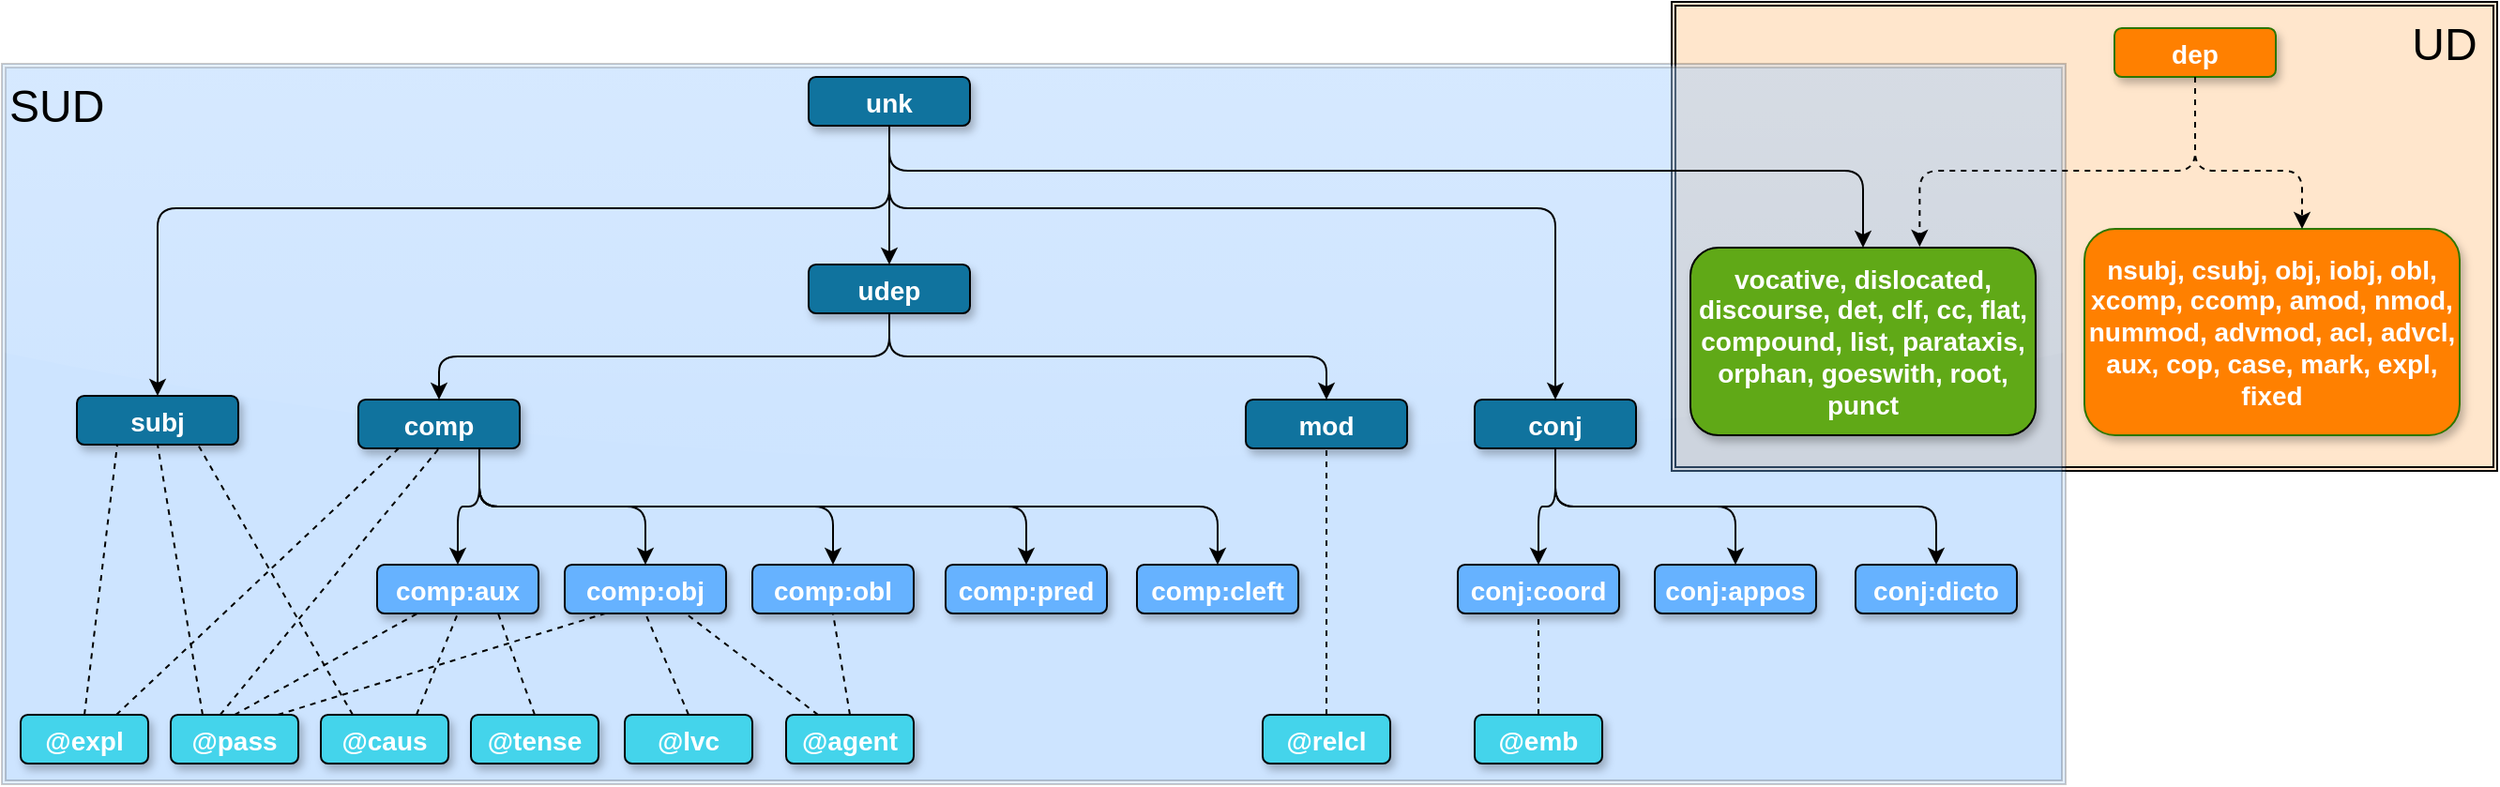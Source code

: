 <mxfile version="22.1.11" type="device">
  <diagram name="Page-1" id="97916047-d0de-89f5-080d-49f4d83e522f">
    <mxGraphModel dx="2129" dy="825" grid="1" gridSize="10" guides="1" tooltips="1" connect="1" arrows="1" fold="1" page="1" pageScale="1.5" pageWidth="1169" pageHeight="827" background="#ffffff" math="0" shadow="0">
      <root>
        <mxCell id="0" />
        <mxCell id="1" parent="0" />
        <mxCell id="BJafYr8KW9FpYlb-_F6j-114" value="UD&amp;nbsp;" style="shape=ext;double=1;rounded=0;whiteSpace=wrap;html=1;strokeColor=#000000;fillColor=#FFE6CC;gradientColor=none;align=right;labelPosition=center;verticalLabelPosition=middle;verticalAlign=top;horizontal=1;fontSize=24;glass=0;" parent="1" vertex="1">
          <mxGeometry x="1090" y="180" width="440" height="250" as="geometry" />
        </mxCell>
        <mxCell id="BJafYr8KW9FpYlb-_F6j-113" value="&lt;div style=&quot;text-align: left; font-size: 24px;&quot;&gt;&lt;span style=&quot;font-size: 24px;&quot;&gt;SUD&lt;/span&gt;&lt;/div&gt;&lt;div style=&quot;text-align: left; font-size: 24px;&quot;&gt;&lt;/div&gt;" style="shape=ext;double=1;rounded=0;whiteSpace=wrap;html=1;strokeColor=#000000;fillColor=#75B6FF;opacity=20;glass=1;comic=0;shadow=0;align=left;verticalAlign=top;fontSize=24;" parent="1" vertex="1">
          <mxGeometry x="200" y="213" width="1100" height="384" as="geometry" />
        </mxCell>
        <mxCell id="2" value="unk" style="rounded=1;fillColor=#10739E;strokeColor=#000000;shadow=1;gradientColor=none;fontStyle=1;fontColor=#FFFFFF;fontSize=14;" parent="1" vertex="1">
          <mxGeometry x="630" y="220" width="86" height="26" as="geometry" />
        </mxCell>
        <mxCell id="BJafYr8KW9FpYlb-_F6j-58" value="subj" style="rounded=1;fillColor=#10739E;strokeColor=#000000;shadow=1;gradientColor=none;fontStyle=1;fontColor=#FFFFFF;fontSize=14;" parent="1" vertex="1">
          <mxGeometry x="240" y="390" width="86" height="26" as="geometry" />
        </mxCell>
        <mxCell id="BJafYr8KW9FpYlb-_F6j-59" value="udep" style="rounded=1;fillColor=#10739E;strokeColor=#000000;shadow=1;gradientColor=none;fontStyle=1;fontColor=#FFFFFF;fontSize=14;" parent="1" vertex="1">
          <mxGeometry x="630" y="320" width="86" height="26" as="geometry" />
        </mxCell>
        <mxCell id="BJafYr8KW9FpYlb-_F6j-60" value="" style="endArrow=classic;html=1;entryX=0.5;entryY=0;entryDx=0;entryDy=0;edgeStyle=orthogonalEdgeStyle;exitX=0.5;exitY=1;exitDx=0;exitDy=0;" parent="1" source="2" target="BJafYr8KW9FpYlb-_F6j-59" edge="1">
          <mxGeometry width="50" height="50" relative="1" as="geometry">
            <mxPoint x="719" y="280" as="sourcePoint" />
            <mxPoint x="567" y="324" as="targetPoint" />
            <Array as="points">
              <mxPoint x="673" y="310" />
              <mxPoint x="673" y="310" />
            </Array>
          </mxGeometry>
        </mxCell>
        <mxCell id="BJafYr8KW9FpYlb-_F6j-69" value="comp" style="rounded=1;fillColor=#10739E;strokeColor=#000000;shadow=1;gradientColor=none;fontStyle=1;fontColor=#FFFFFF;fontSize=14;" parent="1" vertex="1">
          <mxGeometry x="390" y="392" width="86" height="26" as="geometry" />
        </mxCell>
        <mxCell id="BJafYr8KW9FpYlb-_F6j-73" value="mod" style="rounded=1;fillColor=#10739E;strokeColor=#000000;shadow=1;gradientColor=none;fontStyle=1;fontColor=#FFFFFF;fontSize=14;" parent="1" vertex="1">
          <mxGeometry x="863" y="392" width="86" height="26" as="geometry" />
        </mxCell>
        <mxCell id="BJafYr8KW9FpYlb-_F6j-75" value="vocative, dislocated, discourse, det, clf, cc, flat, compound, list, parataxis, orphan, goeswith, root, punct" style="rounded=1;fillColor=#60a917;strokeColor=#000000;shadow=1;fontStyle=1;fontColor=#ffffff;fontSize=14;whiteSpace=wrap;" parent="1" vertex="1">
          <mxGeometry x="1100" y="311" width="184" height="100" as="geometry" />
        </mxCell>
        <mxCell id="BJafYr8KW9FpYlb-_F6j-76" value="dep" style="rounded=1;fillColor=#FF8000;strokeColor=#2D7600;shadow=1;fontStyle=1;fontColor=#ffffff;fontSize=14;" parent="1" vertex="1">
          <mxGeometry x="1326" y="194" width="86" height="26" as="geometry" />
        </mxCell>
        <mxCell id="BJafYr8KW9FpYlb-_F6j-81" value="" style="endArrow=classic;html=1;exitX=0.5;exitY=1;exitDx=0;exitDy=0;entryX=0.5;entryY=0;entryDx=0;entryDy=0;edgeStyle=orthogonalEdgeStyle;" parent="1" source="BJafYr8KW9FpYlb-_F6j-59" target="BJafYr8KW9FpYlb-_F6j-69" edge="1">
          <mxGeometry width="50" height="50" relative="1" as="geometry">
            <mxPoint x="407" y="510" as="sourcePoint" />
            <mxPoint x="457" y="460" as="targetPoint" />
          </mxGeometry>
        </mxCell>
        <mxCell id="BJafYr8KW9FpYlb-_F6j-82" value="" style="endArrow=classic;html=1;exitX=0.5;exitY=1;exitDx=0;exitDy=0;entryX=0.5;entryY=0;entryDx=0;entryDy=0;edgeStyle=orthogonalEdgeStyle;" parent="1" source="BJafYr8KW9FpYlb-_F6j-59" target="BJafYr8KW9FpYlb-_F6j-73" edge="1">
          <mxGeometry width="50" height="50" relative="1" as="geometry">
            <mxPoint x="407" y="510" as="sourcePoint" />
            <mxPoint x="457" y="460" as="targetPoint" />
          </mxGeometry>
        </mxCell>
        <mxCell id="BJafYr8KW9FpYlb-_F6j-83" value="comp:obl" style="rounded=1;fillColor=#66B2FF;strokeColor=#000000;shadow=1;gradientColor=none;fontStyle=1;fontColor=#FFFFFF;fontSize=14;" parent="1" vertex="1">
          <mxGeometry x="600" y="480" width="86" height="26" as="geometry" />
        </mxCell>
        <mxCell id="BJafYr8KW9FpYlb-_F6j-85" value="comp:pred" style="rounded=1;fillColor=#66B2FF;strokeColor=#000000;shadow=1;gradientColor=none;fontStyle=1;fontColor=#FFFFFF;fontSize=14;" parent="1" vertex="1">
          <mxGeometry x="703" y="480" width="86" height="26" as="geometry" />
        </mxCell>
        <mxCell id="BJafYr8KW9FpYlb-_F6j-86" value="comp:cleft" style="rounded=1;fillColor=#66B2FF;strokeColor=#000000;shadow=1;gradientColor=none;fontStyle=1;fontColor=#FFFFFF;fontSize=14;" parent="1" vertex="1">
          <mxGeometry x="805" y="480" width="86" height="26" as="geometry" />
        </mxCell>
        <mxCell id="BJafYr8KW9FpYlb-_F6j-88" value="@agent" style="rounded=1;fillColor=#44D4EB;strokeColor=#000000;shadow=1;gradientColor=none;fontStyle=1;fontColor=#FFFFFF;fontSize=14;" parent="1" vertex="1">
          <mxGeometry x="618" y="560" width="68" height="26" as="geometry" />
        </mxCell>
        <mxCell id="BJafYr8KW9FpYlb-_F6j-89" value="@lvc" style="rounded=1;fillColor=#44D4EB;strokeColor=#000000;shadow=1;gradientColor=none;fontStyle=1;fontColor=#FFFFFF;fontSize=14;" parent="1" vertex="1">
          <mxGeometry x="532" y="560" width="68" height="26" as="geometry" />
        </mxCell>
        <mxCell id="BJafYr8KW9FpYlb-_F6j-96" value="nsubj, csubj, obj, iobj, obl, xcomp, ccomp, amod, nmod, nummod, advmod, acl, advcl, aux, cop, case, mark, expl, fixed" style="rounded=1;fillColor=#FF8000;strokeColor=#2D7600;shadow=1;fontStyle=1;fontColor=#ffffff;fontSize=14;whiteSpace=wrap;" parent="1" vertex="1">
          <mxGeometry x="1310" y="301" width="200" height="110" as="geometry" />
        </mxCell>
        <mxCell id="BJafYr8KW9FpYlb-_F6j-103" value="" style="endArrow=classic;html=1;exitX=0.75;exitY=1;exitDx=0;exitDy=0;entryX=0.5;entryY=0;entryDx=0;entryDy=0;edgeStyle=orthogonalEdgeStyle;" parent="1" source="BJafYr8KW9FpYlb-_F6j-69" target="BJafYr8KW9FpYlb-_F6j-86" edge="1">
          <mxGeometry width="50" height="50" relative="1" as="geometry">
            <mxPoint x="402" y="660" as="sourcePoint" />
            <mxPoint x="452" y="610" as="targetPoint" />
          </mxGeometry>
        </mxCell>
        <mxCell id="BJafYr8KW9FpYlb-_F6j-104" value="" style="endArrow=classic;html=1;exitX=0.75;exitY=1;exitDx=0;exitDy=0;entryX=0.5;entryY=0;entryDx=0;entryDy=0;edgeStyle=orthogonalEdgeStyle;" parent="1" source="BJafYr8KW9FpYlb-_F6j-69" target="BJafYr8KW9FpYlb-_F6j-85" edge="1">
          <mxGeometry width="50" height="50" relative="1" as="geometry">
            <mxPoint x="649" y="436" as="sourcePoint" />
            <mxPoint x="500" y="490" as="targetPoint" />
          </mxGeometry>
        </mxCell>
        <mxCell id="BJafYr8KW9FpYlb-_F6j-105" value="" style="endArrow=classic;html=1;exitX=0.75;exitY=1;exitDx=0;exitDy=0;entryX=0.5;entryY=0;entryDx=0;entryDy=0;edgeStyle=orthogonalEdgeStyle;" parent="1" source="BJafYr8KW9FpYlb-_F6j-69" target="BJafYr8KW9FpYlb-_F6j-83" edge="1">
          <mxGeometry width="50" height="50" relative="1" as="geometry">
            <mxPoint x="524" y="446" as="sourcePoint" />
            <mxPoint x="375" y="500" as="targetPoint" />
          </mxGeometry>
        </mxCell>
        <mxCell id="BJafYr8KW9FpYlb-_F6j-107" value="" style="endArrow=classic;html=1;exitX=0.5;exitY=1;exitDx=0;exitDy=0;edgeStyle=orthogonalEdgeStyle;entryX=0.5;entryY=0;entryDx=0;entryDy=0;" parent="1" source="2" target="BJafYr8KW9FpYlb-_F6j-75" edge="1">
          <mxGeometry width="50" height="50" relative="1" as="geometry">
            <mxPoint x="710" y="786" as="sourcePoint" />
            <mxPoint x="960" y="840" as="targetPoint" />
            <Array as="points">
              <mxPoint x="673" y="270" />
              <mxPoint x="1192" y="270" />
            </Array>
          </mxGeometry>
        </mxCell>
        <mxCell id="BJafYr8KW9FpYlb-_F6j-109" value="" style="endArrow=classic;html=1;entryX=0.577;entryY=-0.005;entryDx=0;entryDy=0;exitX=0.5;exitY=1;exitDx=0;exitDy=0;edgeStyle=orthogonalEdgeStyle;entryPerimeter=0;dashed=1;" parent="1" source="BJafYr8KW9FpYlb-_F6j-76" edge="1">
          <mxGeometry width="50" height="50" relative="1" as="geometry">
            <mxPoint x="597" y="1260" as="sourcePoint" />
            <mxPoint x="1222.168" y="310.5" as="targetPoint" />
            <Array as="points">
              <mxPoint x="1369" y="270" />
              <mxPoint x="1222" y="270" />
            </Array>
          </mxGeometry>
        </mxCell>
        <mxCell id="BJafYr8KW9FpYlb-_F6j-110" value="" style="endArrow=classic;html=1;exitX=0.5;exitY=1;exitDx=0;exitDy=0;entryX=0.5;entryY=0;entryDx=0;entryDy=0;edgeStyle=orthogonalEdgeStyle;dashed=1;" parent="1" source="BJafYr8KW9FpYlb-_F6j-76" edge="1">
          <mxGeometry width="50" height="50" relative="1" as="geometry">
            <mxPoint x="662" y="966" as="sourcePoint" />
            <mxPoint x="1426" y="301" as="targetPoint" />
            <Array as="points">
              <mxPoint x="1369" y="270" />
              <mxPoint x="1426" y="270" />
            </Array>
          </mxGeometry>
        </mxCell>
        <mxCell id="BJafYr8KW9FpYlb-_F6j-121" value="" style="endArrow=none;dashed=1;html=1;fontSize=24;entryX=0.75;entryY=1;entryDx=0;entryDy=0;exitX=0.25;exitY=0;exitDx=0;exitDy=0;" parent="1" source="BJafYr8KW9FpYlb-_F6j-88" target="IAI4g1nx9SuZOf9ugotO-2" edge="1">
          <mxGeometry width="50" height="50" relative="1" as="geometry">
            <mxPoint x="390" y="570" as="sourcePoint" />
            <mxPoint x="500" y="516" as="targetPoint" />
          </mxGeometry>
        </mxCell>
        <mxCell id="BJafYr8KW9FpYlb-_F6j-122" value="" style="endArrow=none;dashed=1;html=1;fontSize=24;exitX=0.5;exitY=0;exitDx=0;exitDy=0;entryX=0.5;entryY=1;entryDx=0;entryDy=0;" parent="1" source="BJafYr8KW9FpYlb-_F6j-89" target="IAI4g1nx9SuZOf9ugotO-2" edge="1">
          <mxGeometry width="50" height="50" relative="1" as="geometry">
            <mxPoint x="590" y="561" as="sourcePoint" />
            <mxPoint x="590" y="506" as="targetPoint" />
          </mxGeometry>
        </mxCell>
        <mxCell id="BJafYr8KW9FpYlb-_F6j-124" value="" style="endArrow=none;dashed=1;html=1;fontSize=24;exitX=0.5;exitY=0;exitDx=0;exitDy=0;entryX=0.5;entryY=1;entryDx=0;entryDy=0;" parent="1" source="BJafYr8KW9FpYlb-_F6j-88" target="BJafYr8KW9FpYlb-_F6j-83" edge="1">
          <mxGeometry width="50" height="50" relative="1" as="geometry">
            <mxPoint x="420" y="600" as="sourcePoint" />
            <mxPoint x="706" y="509" as="targetPoint" />
          </mxGeometry>
        </mxCell>
        <mxCell id="DW7-9-Qvu8CODxxC_WRJ-2" value="@pass" style="rounded=1;fillColor=#44D4EB;strokeColor=#000000;shadow=1;gradientColor=none;fontStyle=1;fontColor=#FFFFFF;fontSize=14;" parent="1" vertex="1">
          <mxGeometry x="290" y="560" width="68" height="26" as="geometry" />
        </mxCell>
        <mxCell id="DW7-9-Qvu8CODxxC_WRJ-3" value="@caus" style="rounded=1;fillColor=#44D4EB;strokeColor=#000000;shadow=1;gradientColor=none;fontStyle=1;fontColor=#FFFFFF;fontSize=14;" parent="1" vertex="1">
          <mxGeometry x="370" y="560" width="68" height="26" as="geometry" />
        </mxCell>
        <mxCell id="DW7-9-Qvu8CODxxC_WRJ-5" value="" style="endArrow=none;dashed=1;html=1;fontSize=24;entryX=0.25;entryY=1;entryDx=0;entryDy=0;exitX=0.5;exitY=0;exitDx=0;exitDy=0;" parent="1" source="DW7-9-Qvu8CODxxC_WRJ-2" target="oS7zL3N4X74ooPgfppgv-4" edge="1">
          <mxGeometry width="50" height="50" relative="1" as="geometry">
            <mxPoint x="590" y="570" as="sourcePoint" />
            <mxPoint x="516" y="515" as="targetPoint" />
          </mxGeometry>
        </mxCell>
        <mxCell id="DW7-9-Qvu8CODxxC_WRJ-6" value="" style="endArrow=none;dashed=1;html=1;fontSize=24;entryX=0.5;entryY=1;entryDx=0;entryDy=0;exitX=0.75;exitY=0;exitDx=0;exitDy=0;" parent="1" source="DW7-9-Qvu8CODxxC_WRJ-3" target="oS7zL3N4X74ooPgfppgv-4" edge="1">
          <mxGeometry width="50" height="50" relative="1" as="geometry">
            <mxPoint x="704" y="570" as="sourcePoint" />
            <mxPoint x="699" y="516" as="targetPoint" />
          </mxGeometry>
        </mxCell>
        <mxCell id="oS7zL3N4X74ooPgfppgv-4" value="comp:aux" style="rounded=1;fillColor=#66B2FF;strokeColor=#000000;shadow=1;gradientColor=none;fontStyle=1;fontColor=#FFFFFF;fontSize=14;" parent="1" vertex="1">
          <mxGeometry x="400" y="480" width="86" height="26" as="geometry" />
        </mxCell>
        <mxCell id="oS7zL3N4X74ooPgfppgv-5" value="" style="endArrow=classic;html=1;exitX=0.75;exitY=1;exitDx=0;exitDy=0;entryX=0.5;entryY=0;entryDx=0;entryDy=0;edgeStyle=orthogonalEdgeStyle;" parent="1" source="BJafYr8KW9FpYlb-_F6j-69" target="oS7zL3N4X74ooPgfppgv-4" edge="1">
          <mxGeometry width="50" height="50" relative="1" as="geometry">
            <mxPoint x="702" y="436" as="sourcePoint" />
            <mxPoint x="752" y="490" as="targetPoint" />
          </mxGeometry>
        </mxCell>
        <mxCell id="IAI4g1nx9SuZOf9ugotO-2" value="comp:obj" style="rounded=1;fillColor=#66B2FF;strokeColor=#000000;shadow=1;gradientColor=none;fontStyle=1;fontColor=#FFFFFF;fontSize=14;" parent="1" vertex="1">
          <mxGeometry x="500" y="480" width="86" height="26" as="geometry" />
        </mxCell>
        <mxCell id="IAI4g1nx9SuZOf9ugotO-3" value="" style="endArrow=classic;html=1;entryX=0.5;entryY=0;entryDx=0;entryDy=0;edgeStyle=orthogonalEdgeStyle;exitX=0.75;exitY=1;exitDx=0;exitDy=0;" parent="1" source="BJafYr8KW9FpYlb-_F6j-69" target="IAI4g1nx9SuZOf9ugotO-2" edge="1">
          <mxGeometry width="50" height="50" relative="1" as="geometry">
            <mxPoint x="649" y="436" as="sourcePoint" />
            <mxPoint x="804" y="490" as="targetPoint" />
          </mxGeometry>
        </mxCell>
        <mxCell id="tlhwlNTokf7HbB25t9GN-3" value="@relcl" style="rounded=1;fillColor=#44D4EB;strokeColor=#000000;shadow=1;gradientColor=none;fontStyle=1;fontColor=#FFFFFF;fontSize=14;" parent="1" vertex="1">
          <mxGeometry x="872" y="560" width="68" height="26" as="geometry" />
        </mxCell>
        <mxCell id="tlhwlNTokf7HbB25t9GN-7" value="" style="endArrow=none;dashed=1;html=1;entryX=0.5;entryY=1;entryDx=0;entryDy=0;exitX=0.5;exitY=0;exitDx=0;exitDy=0;" parent="1" source="tlhwlNTokf7HbB25t9GN-3" target="BJafYr8KW9FpYlb-_F6j-73" edge="1">
          <mxGeometry width="50" height="50" relative="1" as="geometry">
            <mxPoint x="257" y="550" as="sourcePoint" />
            <mxPoint x="237" y="630" as="targetPoint" />
          </mxGeometry>
        </mxCell>
        <mxCell id="tlhwlNTokf7HbB25t9GN-10" value="@tense" style="rounded=1;fillColor=#44D4EB;strokeColor=#000000;shadow=1;gradientColor=none;fontStyle=1;fontColor=#FFFFFF;fontSize=14;" parent="1" vertex="1">
          <mxGeometry x="450" y="560" width="68" height="26" as="geometry" />
        </mxCell>
        <mxCell id="tlhwlNTokf7HbB25t9GN-11" value="" style="endArrow=none;dashed=1;html=1;entryX=0.75;entryY=1;entryDx=0;entryDy=0;exitX=0.5;exitY=0;exitDx=0;exitDy=0;" parent="1" source="tlhwlNTokf7HbB25t9GN-10" target="oS7zL3N4X74ooPgfppgv-4" edge="1">
          <mxGeometry width="50" height="50" relative="1" as="geometry">
            <mxPoint x="210" y="680" as="sourcePoint" />
            <mxPoint x="260" y="630" as="targetPoint" />
          </mxGeometry>
        </mxCell>
        <mxCell id="031SFzblEUgfxwM-bGQQ-3" value="" style="endArrow=none;dashed=1;html=1;fontSize=24;entryX=0.25;entryY=1;entryDx=0;entryDy=0;exitX=0.84;exitY=0;exitDx=0;exitDy=0;exitPerimeter=0;" parent="1" source="DW7-9-Qvu8CODxxC_WRJ-2" target="IAI4g1nx9SuZOf9ugotO-2" edge="1">
          <mxGeometry width="50" height="50" relative="1" as="geometry">
            <mxPoint x="673" y="569" as="sourcePoint" />
            <mxPoint x="909" y="516" as="targetPoint" />
          </mxGeometry>
        </mxCell>
        <mxCell id="031SFzblEUgfxwM-bGQQ-5" value="" style="endArrow=none;dashed=1;html=1;fontSize=24;entryX=0.75;entryY=1;entryDx=0;entryDy=0;exitX=0.25;exitY=0;exitDx=0;exitDy=0;" parent="1" source="DW7-9-Qvu8CODxxC_WRJ-3" target="BJafYr8KW9FpYlb-_F6j-58" edge="1">
          <mxGeometry width="50" height="50" relative="1" as="geometry">
            <mxPoint x="1090" y="550" as="sourcePoint" />
            <mxPoint x="944" y="516" as="targetPoint" />
          </mxGeometry>
        </mxCell>
        <mxCell id="031SFzblEUgfxwM-bGQQ-6" value="" style="endArrow=none;dashed=1;html=1;fontSize=24;entryX=0.5;entryY=1;entryDx=0;entryDy=0;exitX=0.25;exitY=0;exitDx=0;exitDy=0;" parent="1" source="DW7-9-Qvu8CODxxC_WRJ-2" target="BJafYr8KW9FpYlb-_F6j-58" edge="1">
          <mxGeometry width="50" height="50" relative="1" as="geometry">
            <mxPoint x="331" y="560" as="sourcePoint" />
            <mxPoint x="1083" y="356" as="targetPoint" />
          </mxGeometry>
        </mxCell>
        <mxCell id="031SFzblEUgfxwM-bGQQ-7" value="@expl" style="rounded=1;fillColor=#44D4EB;strokeColor=#000000;shadow=1;gradientColor=none;fontStyle=1;fontColor=#FFFFFF;fontSize=14;" parent="1" vertex="1">
          <mxGeometry x="210" y="560" width="68" height="26" as="geometry" />
        </mxCell>
        <mxCell id="031SFzblEUgfxwM-bGQQ-8" value="" style="endArrow=none;dashed=1;html=1;fontSize=24;entryX=0.25;entryY=1;entryDx=0;entryDy=0;exitX=0.5;exitY=0;exitDx=0;exitDy=0;" parent="1" source="031SFzblEUgfxwM-bGQQ-7" target="BJafYr8KW9FpYlb-_F6j-58" edge="1">
          <mxGeometry width="50" height="50" relative="1" as="geometry">
            <mxPoint x="1100" y="567" as="sourcePoint" />
            <mxPoint x="1083" y="356" as="targetPoint" />
          </mxGeometry>
        </mxCell>
        <mxCell id="031SFzblEUgfxwM-bGQQ-9" value="" style="endArrow=none;dashed=1;html=1;fontSize=24;entryX=0.25;entryY=1;entryDx=0;entryDy=0;exitX=0.75;exitY=0;exitDx=0;exitDy=0;" parent="1" source="031SFzblEUgfxwM-bGQQ-7" target="BJafYr8KW9FpYlb-_F6j-69" edge="1">
          <mxGeometry width="50" height="50" relative="1" as="geometry">
            <mxPoint x="1174" y="570" as="sourcePoint" />
            <mxPoint x="1096" y="356" as="targetPoint" />
          </mxGeometry>
        </mxCell>
        <mxCell id="031SFzblEUgfxwM-bGQQ-10" value="" style="endArrow=none;dashed=1;html=1;fontSize=24;entryX=0.5;entryY=1;entryDx=0;entryDy=0;exitX=0.388;exitY=0;exitDx=0;exitDy=0;exitPerimeter=0;" parent="1" source="DW7-9-Qvu8CODxxC_WRJ-2" target="BJafYr8KW9FpYlb-_F6j-69" edge="1">
          <mxGeometry width="50" height="50" relative="1" as="geometry">
            <mxPoint x="1055" y="561" as="sourcePoint" />
            <mxPoint x="986" y="429" as="targetPoint" />
          </mxGeometry>
        </mxCell>
        <mxCell id="031SFzblEUgfxwM-bGQQ-12" value="" style="endArrow=classic;html=1;entryX=0.5;entryY=0;entryDx=0;entryDy=0;edgeStyle=orthogonalEdgeStyle;exitX=0.5;exitY=1;exitDx=0;exitDy=0;" parent="1" source="2" target="BJafYr8KW9FpYlb-_F6j-58" edge="1">
          <mxGeometry width="50" height="50" relative="1" as="geometry">
            <mxPoint x="620" y="276" as="sourcePoint" />
            <mxPoint x="577" y="330" as="targetPoint" />
            <Array as="points">
              <mxPoint x="673" y="290" />
              <mxPoint x="283" y="290" />
            </Array>
          </mxGeometry>
        </mxCell>
        <mxCell id="031SFzblEUgfxwM-bGQQ-13" value="conj" style="rounded=1;fillColor=#10739E;strokeColor=#000000;shadow=1;gradientColor=none;fontStyle=1;fontColor=#FFFFFF;fontSize=14;" parent="1" vertex="1">
          <mxGeometry x="985" y="392" width="86" height="26" as="geometry" />
        </mxCell>
        <mxCell id="031SFzblEUgfxwM-bGQQ-14" value="" style="endArrow=classic;html=1;edgeStyle=orthogonalEdgeStyle;exitX=0.5;exitY=1;exitDx=0;exitDy=0;entryX=0.5;entryY=0;entryDx=0;entryDy=0;" parent="1" source="2" target="031SFzblEUgfxwM-bGQQ-13" edge="1">
          <mxGeometry width="50" height="50" relative="1" as="geometry">
            <mxPoint x="620" y="276" as="sourcePoint" />
            <mxPoint x="214" y="360" as="targetPoint" />
            <Array as="points">
              <mxPoint x="673" y="290" />
              <mxPoint x="1028" y="290" />
            </Array>
          </mxGeometry>
        </mxCell>
        <mxCell id="031SFzblEUgfxwM-bGQQ-16" value="conj:appos" style="rounded=1;fillColor=#66B2FF;strokeColor=#000000;shadow=1;gradientColor=none;fontStyle=1;fontColor=#FFFFFF;fontSize=14;" parent="1" vertex="1">
          <mxGeometry x="1081" y="480" width="86" height="26" as="geometry" />
        </mxCell>
        <mxCell id="031SFzblEUgfxwM-bGQQ-17" value="conj:coord" style="rounded=1;fillColor=#66B2FF;strokeColor=#000000;shadow=1;gradientColor=none;fontStyle=1;fontColor=#FFFFFF;fontSize=14;" parent="1" vertex="1">
          <mxGeometry x="976" y="480" width="86" height="26" as="geometry" />
        </mxCell>
        <mxCell id="031SFzblEUgfxwM-bGQQ-19" value="conj:dicto" style="rounded=1;fillColor=#66B2FF;strokeColor=#000000;shadow=1;gradientColor=none;fontStyle=1;fontColor=#FFFFFF;fontSize=14;" parent="1" vertex="1">
          <mxGeometry x="1188" y="480" width="86" height="26" as="geometry" />
        </mxCell>
        <mxCell id="031SFzblEUgfxwM-bGQQ-20" value="@emb" style="rounded=1;fillColor=#44D4EB;strokeColor=#000000;shadow=1;gradientColor=none;fontStyle=1;fontColor=#FFFFFF;fontSize=14;" parent="1" vertex="1">
          <mxGeometry x="985" y="560" width="68" height="26" as="geometry" />
        </mxCell>
        <mxCell id="031SFzblEUgfxwM-bGQQ-21" value="" style="endArrow=classic;html=1;exitX=0.5;exitY=1;exitDx=0;exitDy=0;entryX=0.5;entryY=0;entryDx=0;entryDy=0;edgeStyle=orthogonalEdgeStyle;" parent="1" source="031SFzblEUgfxwM-bGQQ-13" target="031SFzblEUgfxwM-bGQQ-16" edge="1">
          <mxGeometry width="50" height="50" relative="1" as="geometry">
            <mxPoint x="1650" y="356" as="sourcePoint" />
            <mxPoint x="1463" y="402" as="targetPoint" />
          </mxGeometry>
        </mxCell>
        <mxCell id="031SFzblEUgfxwM-bGQQ-22" value="" style="endArrow=classic;html=1;exitX=0.5;exitY=1;exitDx=0;exitDy=0;entryX=0.5;entryY=0;entryDx=0;entryDy=0;edgeStyle=orthogonalEdgeStyle;" parent="1" source="031SFzblEUgfxwM-bGQQ-13" target="031SFzblEUgfxwM-bGQQ-17" edge="1">
          <mxGeometry width="50" height="50" relative="1" as="geometry">
            <mxPoint x="1232" y="426" as="sourcePoint" />
            <mxPoint x="1183" y="490" as="targetPoint" />
          </mxGeometry>
        </mxCell>
        <mxCell id="031SFzblEUgfxwM-bGQQ-23" value="" style="endArrow=classic;html=1;entryX=0.5;entryY=0;entryDx=0;entryDy=0;edgeStyle=orthogonalEdgeStyle;exitX=0.5;exitY=1;exitDx=0;exitDy=0;" parent="1" source="031SFzblEUgfxwM-bGQQ-13" target="031SFzblEUgfxwM-bGQQ-19" edge="1">
          <mxGeometry width="50" height="50" relative="1" as="geometry">
            <mxPoint x="1240" y="420" as="sourcePoint" />
            <mxPoint x="1283" y="490" as="targetPoint" />
          </mxGeometry>
        </mxCell>
        <mxCell id="031SFzblEUgfxwM-bGQQ-24" value="" style="endArrow=none;dashed=1;html=1;entryX=0.5;entryY=1;entryDx=0;entryDy=0;exitX=0.5;exitY=0;exitDx=0;exitDy=0;" parent="1" source="031SFzblEUgfxwM-bGQQ-20" target="031SFzblEUgfxwM-bGQQ-17" edge="1">
          <mxGeometry width="50" height="50" relative="1" as="geometry">
            <mxPoint x="1273" y="558" as="sourcePoint" />
            <mxPoint x="1272.67" y="416" as="targetPoint" />
          </mxGeometry>
        </mxCell>
      </root>
    </mxGraphModel>
  </diagram>
</mxfile>
